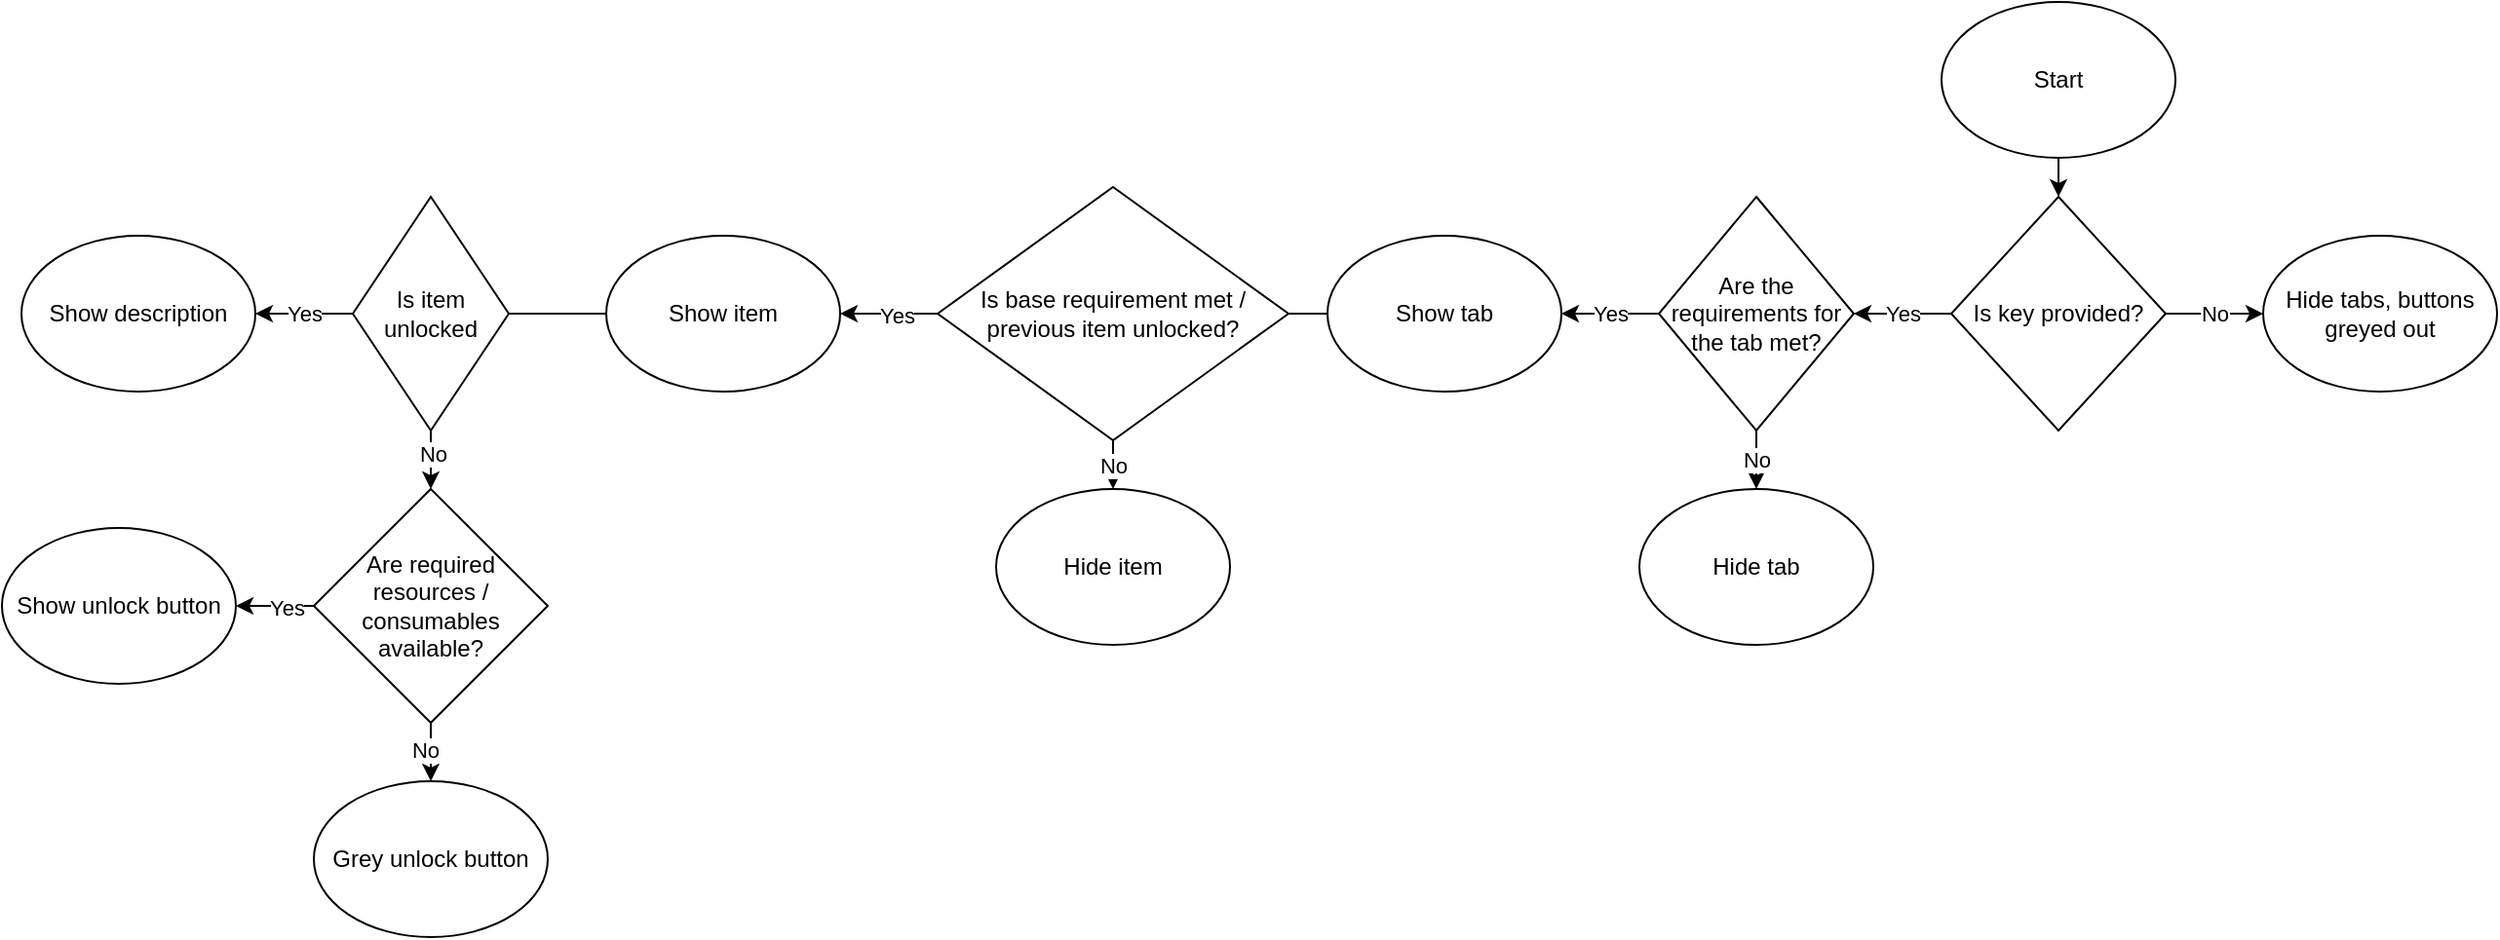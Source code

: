 <mxfile version="20.8.10" type="device"><diagram name="Page-1" id="Xd2ipXN5BlIpErEQNGbZ"><mxGraphModel dx="2106" dy="775" grid="1" gridSize="10" guides="1" tooltips="1" connect="1" arrows="1" fold="1" page="1" pageScale="1" pageWidth="827" pageHeight="1169" math="0" shadow="0"><root><mxCell id="0"/><mxCell id="1" parent="0"/><mxCell id="J1k6ciICKNgTDkovbOqa-10" style="edgeStyle=orthogonalEdgeStyle;rounded=0;orthogonalLoop=1;jettySize=auto;html=1;exitX=0.5;exitY=1;exitDx=0;exitDy=0;entryX=0.5;entryY=0;entryDx=0;entryDy=0;" edge="1" parent="1" source="J1k6ciICKNgTDkovbOqa-7" target="J1k6ciICKNgTDkovbOqa-9"><mxGeometry relative="1" as="geometry"/></mxCell><mxCell id="J1k6ciICKNgTDkovbOqa-7" value="Start" style="ellipse;whiteSpace=wrap;html=1;" vertex="1" parent="1"><mxGeometry x="515" y="120" width="120" height="80" as="geometry"/></mxCell><mxCell id="J1k6ciICKNgTDkovbOqa-12" value="No" style="edgeStyle=orthogonalEdgeStyle;rounded=0;orthogonalLoop=1;jettySize=auto;html=1;exitX=1;exitY=0.5;exitDx=0;exitDy=0;entryX=0;entryY=0.5;entryDx=0;entryDy=0;" edge="1" parent="1" source="J1k6ciICKNgTDkovbOqa-9" target="J1k6ciICKNgTDkovbOqa-11"><mxGeometry relative="1" as="geometry"/></mxCell><mxCell id="J1k6ciICKNgTDkovbOqa-15" value="Yes" style="edgeStyle=orthogonalEdgeStyle;rounded=0;orthogonalLoop=1;jettySize=auto;html=1;exitX=0;exitY=0.5;exitDx=0;exitDy=0;entryX=1;entryY=0.5;entryDx=0;entryDy=0;" edge="1" parent="1" source="J1k6ciICKNgTDkovbOqa-9" target="J1k6ciICKNgTDkovbOqa-13"><mxGeometry relative="1" as="geometry"/></mxCell><mxCell id="J1k6ciICKNgTDkovbOqa-9" value="Is key provided?" style="rhombus;whiteSpace=wrap;html=1;" vertex="1" parent="1"><mxGeometry x="520" y="220" width="110" height="120" as="geometry"/></mxCell><mxCell id="J1k6ciICKNgTDkovbOqa-11" value="Hide tabs, buttons greyed out" style="ellipse;whiteSpace=wrap;html=1;" vertex="1" parent="1"><mxGeometry x="680" y="240" width="120" height="80" as="geometry"/></mxCell><mxCell id="J1k6ciICKNgTDkovbOqa-18" value="Yes" style="edgeStyle=orthogonalEdgeStyle;rounded=0;orthogonalLoop=1;jettySize=auto;html=1;exitX=0;exitY=0.5;exitDx=0;exitDy=0;entryX=1;entryY=0.5;entryDx=0;entryDy=0;" edge="1" parent="1" source="J1k6ciICKNgTDkovbOqa-13" target="J1k6ciICKNgTDkovbOqa-26"><mxGeometry relative="1" as="geometry"><mxPoint x="320" y="280" as="targetPoint"/></mxGeometry></mxCell><mxCell id="J1k6ciICKNgTDkovbOqa-21" value="No" style="edgeStyle=orthogonalEdgeStyle;rounded=0;orthogonalLoop=1;jettySize=auto;html=1;exitX=0.5;exitY=1;exitDx=0;exitDy=0;" edge="1" parent="1" source="J1k6ciICKNgTDkovbOqa-13" target="J1k6ciICKNgTDkovbOqa-20"><mxGeometry relative="1" as="geometry"/></mxCell><mxCell id="J1k6ciICKNgTDkovbOqa-13" value="Are the requirements for the tab met?" style="rhombus;whiteSpace=wrap;html=1;" vertex="1" parent="1"><mxGeometry x="370" y="220" width="100" height="120" as="geometry"/></mxCell><mxCell id="J1k6ciICKNgTDkovbOqa-20" value="Hide&amp;nbsp;tab" style="ellipse;whiteSpace=wrap;html=1;" vertex="1" parent="1"><mxGeometry x="360" y="370" width="120" height="80" as="geometry"/></mxCell><mxCell id="J1k6ciICKNgTDkovbOqa-73" style="edgeStyle=orthogonalEdgeStyle;rounded=0;orthogonalLoop=1;jettySize=auto;html=1;exitX=0;exitY=0.5;exitDx=0;exitDy=0;entryX=1;entryY=0.5;entryDx=0;entryDy=0;endArrow=classic;endFill=1;" edge="1" parent="1" source="J1k6ciICKNgTDkovbOqa-23" target="J1k6ciICKNgTDkovbOqa-72"><mxGeometry relative="1" as="geometry"/></mxCell><mxCell id="J1k6ciICKNgTDkovbOqa-74" value="Yes" style="edgeLabel;html=1;align=center;verticalAlign=middle;resizable=0;points=[];" vertex="1" connectable="0" parent="J1k6ciICKNgTDkovbOqa-73"><mxGeometry x="-0.272" y="1" relative="1" as="geometry"><mxPoint as="offset"/></mxGeometry></mxCell><mxCell id="J1k6ciICKNgTDkovbOqa-77" style="edgeStyle=orthogonalEdgeStyle;rounded=0;orthogonalLoop=1;jettySize=auto;html=1;exitX=0.5;exitY=1;exitDx=0;exitDy=0;entryX=0.5;entryY=0;entryDx=0;entryDy=0;endArrow=classic;endFill=1;" edge="1" parent="1" source="J1k6ciICKNgTDkovbOqa-23" target="J1k6ciICKNgTDkovbOqa-76"><mxGeometry relative="1" as="geometry"/></mxCell><mxCell id="J1k6ciICKNgTDkovbOqa-78" value="No" style="edgeLabel;html=1;align=center;verticalAlign=middle;resizable=0;points=[];" vertex="1" connectable="0" parent="J1k6ciICKNgTDkovbOqa-77"><mxGeometry x="-0.085" y="-3" relative="1" as="geometry"><mxPoint as="offset"/></mxGeometry></mxCell><mxCell id="J1k6ciICKNgTDkovbOqa-23" value="Are required resources / consumables available?" style="rhombus;whiteSpace=wrap;html=1;" vertex="1" parent="1"><mxGeometry x="-320" y="370" width="120" height="120" as="geometry"/></mxCell><mxCell id="J1k6ciICKNgTDkovbOqa-61" style="edgeStyle=orthogonalEdgeStyle;rounded=0;orthogonalLoop=1;jettySize=auto;html=1;exitX=0;exitY=0.5;exitDx=0;exitDy=0;entryX=1;entryY=0.5;entryDx=0;entryDy=0;endArrow=none;endFill=0;" edge="1" parent="1" source="J1k6ciICKNgTDkovbOqa-26" target="J1k6ciICKNgTDkovbOqa-39"><mxGeometry relative="1" as="geometry"/></mxCell><mxCell id="J1k6ciICKNgTDkovbOqa-26" value="Show tab" style="ellipse;whiteSpace=wrap;html=1;" vertex="1" parent="1"><mxGeometry x="200" y="240" width="120" height="80" as="geometry"/></mxCell><mxCell id="J1k6ciICKNgTDkovbOqa-42" style="edgeStyle=orthogonalEdgeStyle;rounded=0;orthogonalLoop=1;jettySize=auto;html=1;exitX=0;exitY=0.5;exitDx=0;exitDy=0;endArrow=classic;endFill=1;" edge="1" parent="1" source="J1k6ciICKNgTDkovbOqa-39" target="J1k6ciICKNgTDkovbOqa-41"><mxGeometry relative="1" as="geometry"/></mxCell><mxCell id="J1k6ciICKNgTDkovbOqa-43" value="Yes" style="edgeLabel;html=1;align=center;verticalAlign=middle;resizable=0;points=[];" vertex="1" connectable="0" parent="J1k6ciICKNgTDkovbOqa-42"><mxGeometry x="-0.152" y="1" relative="1" as="geometry"><mxPoint as="offset"/></mxGeometry></mxCell><mxCell id="J1k6ciICKNgTDkovbOqa-45" value="No" style="edgeStyle=orthogonalEdgeStyle;rounded=0;orthogonalLoop=1;jettySize=auto;html=1;exitX=0.5;exitY=1;exitDx=0;exitDy=0;entryX=0.5;entryY=0;entryDx=0;entryDy=0;endArrow=classic;endFill=1;" edge="1" parent="1" source="J1k6ciICKNgTDkovbOqa-39" target="J1k6ciICKNgTDkovbOqa-44"><mxGeometry relative="1" as="geometry"/></mxCell><mxCell id="J1k6ciICKNgTDkovbOqa-39" value="Is base requirement met / previous item unlocked?" style="rhombus;whiteSpace=wrap;html=1;" vertex="1" parent="1"><mxGeometry y="215" width="180" height="130" as="geometry"/></mxCell><mxCell id="J1k6ciICKNgTDkovbOqa-65" style="edgeStyle=orthogonalEdgeStyle;rounded=0;orthogonalLoop=1;jettySize=auto;html=1;exitX=0;exitY=0.5;exitDx=0;exitDy=0;entryX=1;entryY=0.5;entryDx=0;entryDy=0;endArrow=none;endFill=0;" edge="1" parent="1" source="J1k6ciICKNgTDkovbOqa-41" target="J1k6ciICKNgTDkovbOqa-51"><mxGeometry relative="1" as="geometry"/></mxCell><mxCell id="J1k6ciICKNgTDkovbOqa-41" value="Show item" style="ellipse;whiteSpace=wrap;html=1;" vertex="1" parent="1"><mxGeometry x="-170" y="240" width="120" height="80" as="geometry"/></mxCell><mxCell id="J1k6ciICKNgTDkovbOqa-44" value="Hide item" style="ellipse;whiteSpace=wrap;html=1;" vertex="1" parent="1"><mxGeometry x="30" y="370" width="120" height="80" as="geometry"/></mxCell><mxCell id="J1k6ciICKNgTDkovbOqa-69" value="Yes" style="edgeStyle=orthogonalEdgeStyle;rounded=0;orthogonalLoop=1;jettySize=auto;html=1;exitX=0;exitY=0.5;exitDx=0;exitDy=0;endArrow=classic;endFill=1;" edge="1" parent="1" source="J1k6ciICKNgTDkovbOqa-51" target="J1k6ciICKNgTDkovbOqa-68"><mxGeometry relative="1" as="geometry"/></mxCell><mxCell id="J1k6ciICKNgTDkovbOqa-71" style="edgeStyle=orthogonalEdgeStyle;rounded=0;orthogonalLoop=1;jettySize=auto;html=1;exitX=0.5;exitY=1;exitDx=0;exitDy=0;entryX=0.5;entryY=0;entryDx=0;entryDy=0;endArrow=classic;endFill=1;" edge="1" parent="1" source="J1k6ciICKNgTDkovbOqa-51" target="J1k6ciICKNgTDkovbOqa-23"><mxGeometry relative="1" as="geometry"/></mxCell><mxCell id="J1k6ciICKNgTDkovbOqa-75" value="No" style="edgeLabel;html=1;align=center;verticalAlign=middle;resizable=0;points=[];" vertex="1" connectable="0" parent="J1k6ciICKNgTDkovbOqa-71"><mxGeometry x="-0.246" y="1" relative="1" as="geometry"><mxPoint as="offset"/></mxGeometry></mxCell><mxCell id="J1k6ciICKNgTDkovbOqa-51" value="Is item unlocked" style="rhombus;whiteSpace=wrap;html=1;" vertex="1" parent="1"><mxGeometry x="-300" y="220" width="80" height="120" as="geometry"/></mxCell><mxCell id="J1k6ciICKNgTDkovbOqa-68" value="Show description" style="ellipse;whiteSpace=wrap;html=1;" vertex="1" parent="1"><mxGeometry x="-470" y="240" width="120" height="80" as="geometry"/></mxCell><mxCell id="J1k6ciICKNgTDkovbOqa-72" value="Show unlock button" style="ellipse;whiteSpace=wrap;html=1;" vertex="1" parent="1"><mxGeometry x="-480" y="390" width="120" height="80" as="geometry"/></mxCell><mxCell id="J1k6ciICKNgTDkovbOqa-76" value="Grey unlock button" style="ellipse;whiteSpace=wrap;html=1;" vertex="1" parent="1"><mxGeometry x="-320" y="520" width="120" height="80" as="geometry"/></mxCell></root></mxGraphModel></diagram></mxfile>